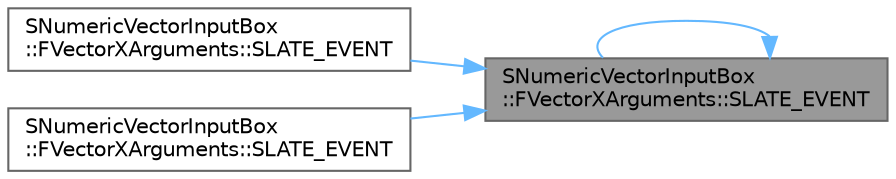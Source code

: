 digraph "SNumericVectorInputBox::FVectorXArguments::SLATE_EVENT"
{
 // INTERACTIVE_SVG=YES
 // LATEX_PDF_SIZE
  bgcolor="transparent";
  edge [fontname=Helvetica,fontsize=10,labelfontname=Helvetica,labelfontsize=10];
  node [fontname=Helvetica,fontsize=10,shape=box,height=0.2,width=0.4];
  rankdir="RL";
  Node1 [id="Node000001",label="SNumericVectorInputBox\l::FVectorXArguments::SLATE_EVENT",height=0.2,width=0.4,color="gray40", fillcolor="grey60", style="filled", fontcolor="black",tooltip="Called when the x value of the vector is committed."];
  Node1 -> Node2 [id="edge1_Node000001_Node000002",dir="back",color="steelblue1",style="solid",tooltip=" "];
  Node2 [id="Node000002",label="SNumericVectorInputBox\l::FVectorXArguments::SLATE_EVENT",height=0.2,width=0.4,color="grey40", fillcolor="white", style="filled",URL="$d6/d09/structSNumericVectorInputBox_1_1FVectorXArguments.html#a072de104ea3bff9b66f87ce1c809140c",tooltip="Called whenever the toggle X changes state."];
  Node1 -> Node1 [id="edge2_Node000001_Node000001",dir="back",color="steelblue1",style="solid",tooltip=" "];
  Node1 -> Node3 [id="edge3_Node000001_Node000003",dir="back",color="steelblue1",style="solid",tooltip=" "];
  Node3 [id="Node000003",label="SNumericVectorInputBox\l::FVectorXArguments::SLATE_EVENT",height=0.2,width=0.4,color="grey40", fillcolor="white", style="filled",URL="$d6/d09/structSNumericVectorInputBox_1_1FVectorXArguments.html#ae6510fbfdd1e05025e7886be41aa0837",tooltip="Called when the x value of the vector slider began movement."];
}
